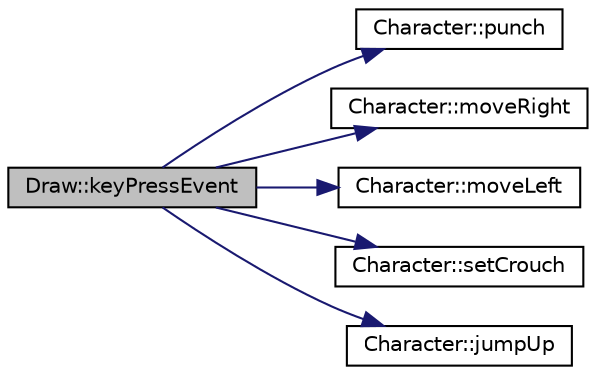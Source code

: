 digraph "Draw::keyPressEvent"
{
  edge [fontname="Helvetica",fontsize="10",labelfontname="Helvetica",labelfontsize="10"];
  node [fontname="Helvetica",fontsize="10",shape=record];
  rankdir="LR";
  Node1 [label="Draw::keyPressEvent",height=0.2,width=0.4,color="black", fillcolor="grey75", style="filled", fontcolor="black"];
  Node1 -> Node2 [color="midnightblue",fontsize="10",style="solid",fontname="Helvetica"];
  Node2 [label="Character::punch",height=0.2,width=0.4,color="black", fillcolor="white", style="filled",URL="$class_character.html#a5745dbf38bf7b408f254408f898a2e46",tooltip="Signalisiert das der Charakter zuschlägt. "];
  Node1 -> Node3 [color="midnightblue",fontsize="10",style="solid",fontname="Helvetica"];
  Node3 [label="Character::moveRight",height=0.2,width=0.4,color="black", fillcolor="white", style="filled",URL="$class_character.html#a732ddad97c8e4b271aac67ba1d7d3c98",tooltip="Signalisiert das der Charakter nach rechts läuft oder nicht. "];
  Node1 -> Node4 [color="midnightblue",fontsize="10",style="solid",fontname="Helvetica"];
  Node4 [label="Character::moveLeft",height=0.2,width=0.4,color="black", fillcolor="white", style="filled",URL="$class_character.html#adcc18bee13545c734c695dee06a9f094",tooltip="Signalisiert das der Charakter nach links läuft oder nicht. "];
  Node1 -> Node5 [color="midnightblue",fontsize="10",style="solid",fontname="Helvetica"];
  Node5 [label="Character::setCrouch",height=0.2,width=0.4,color="black", fillcolor="white", style="filled",URL="$class_character.html#a8cfbb3e6ea62013a74f7b837054ee03f",tooltip="Signalisiert das der Charakter sich duckt oder sich nicht duckt. "];
  Node1 -> Node6 [color="midnightblue",fontsize="10",style="solid",fontname="Helvetica"];
  Node6 [label="Character::jumpUp",height=0.2,width=0.4,color="black", fillcolor="white", style="filled",URL="$class_character.html#a2257c559f50f1e78eea8d49dbe12af49",tooltip="Signalisiert das der Charakter springt. "];
}
